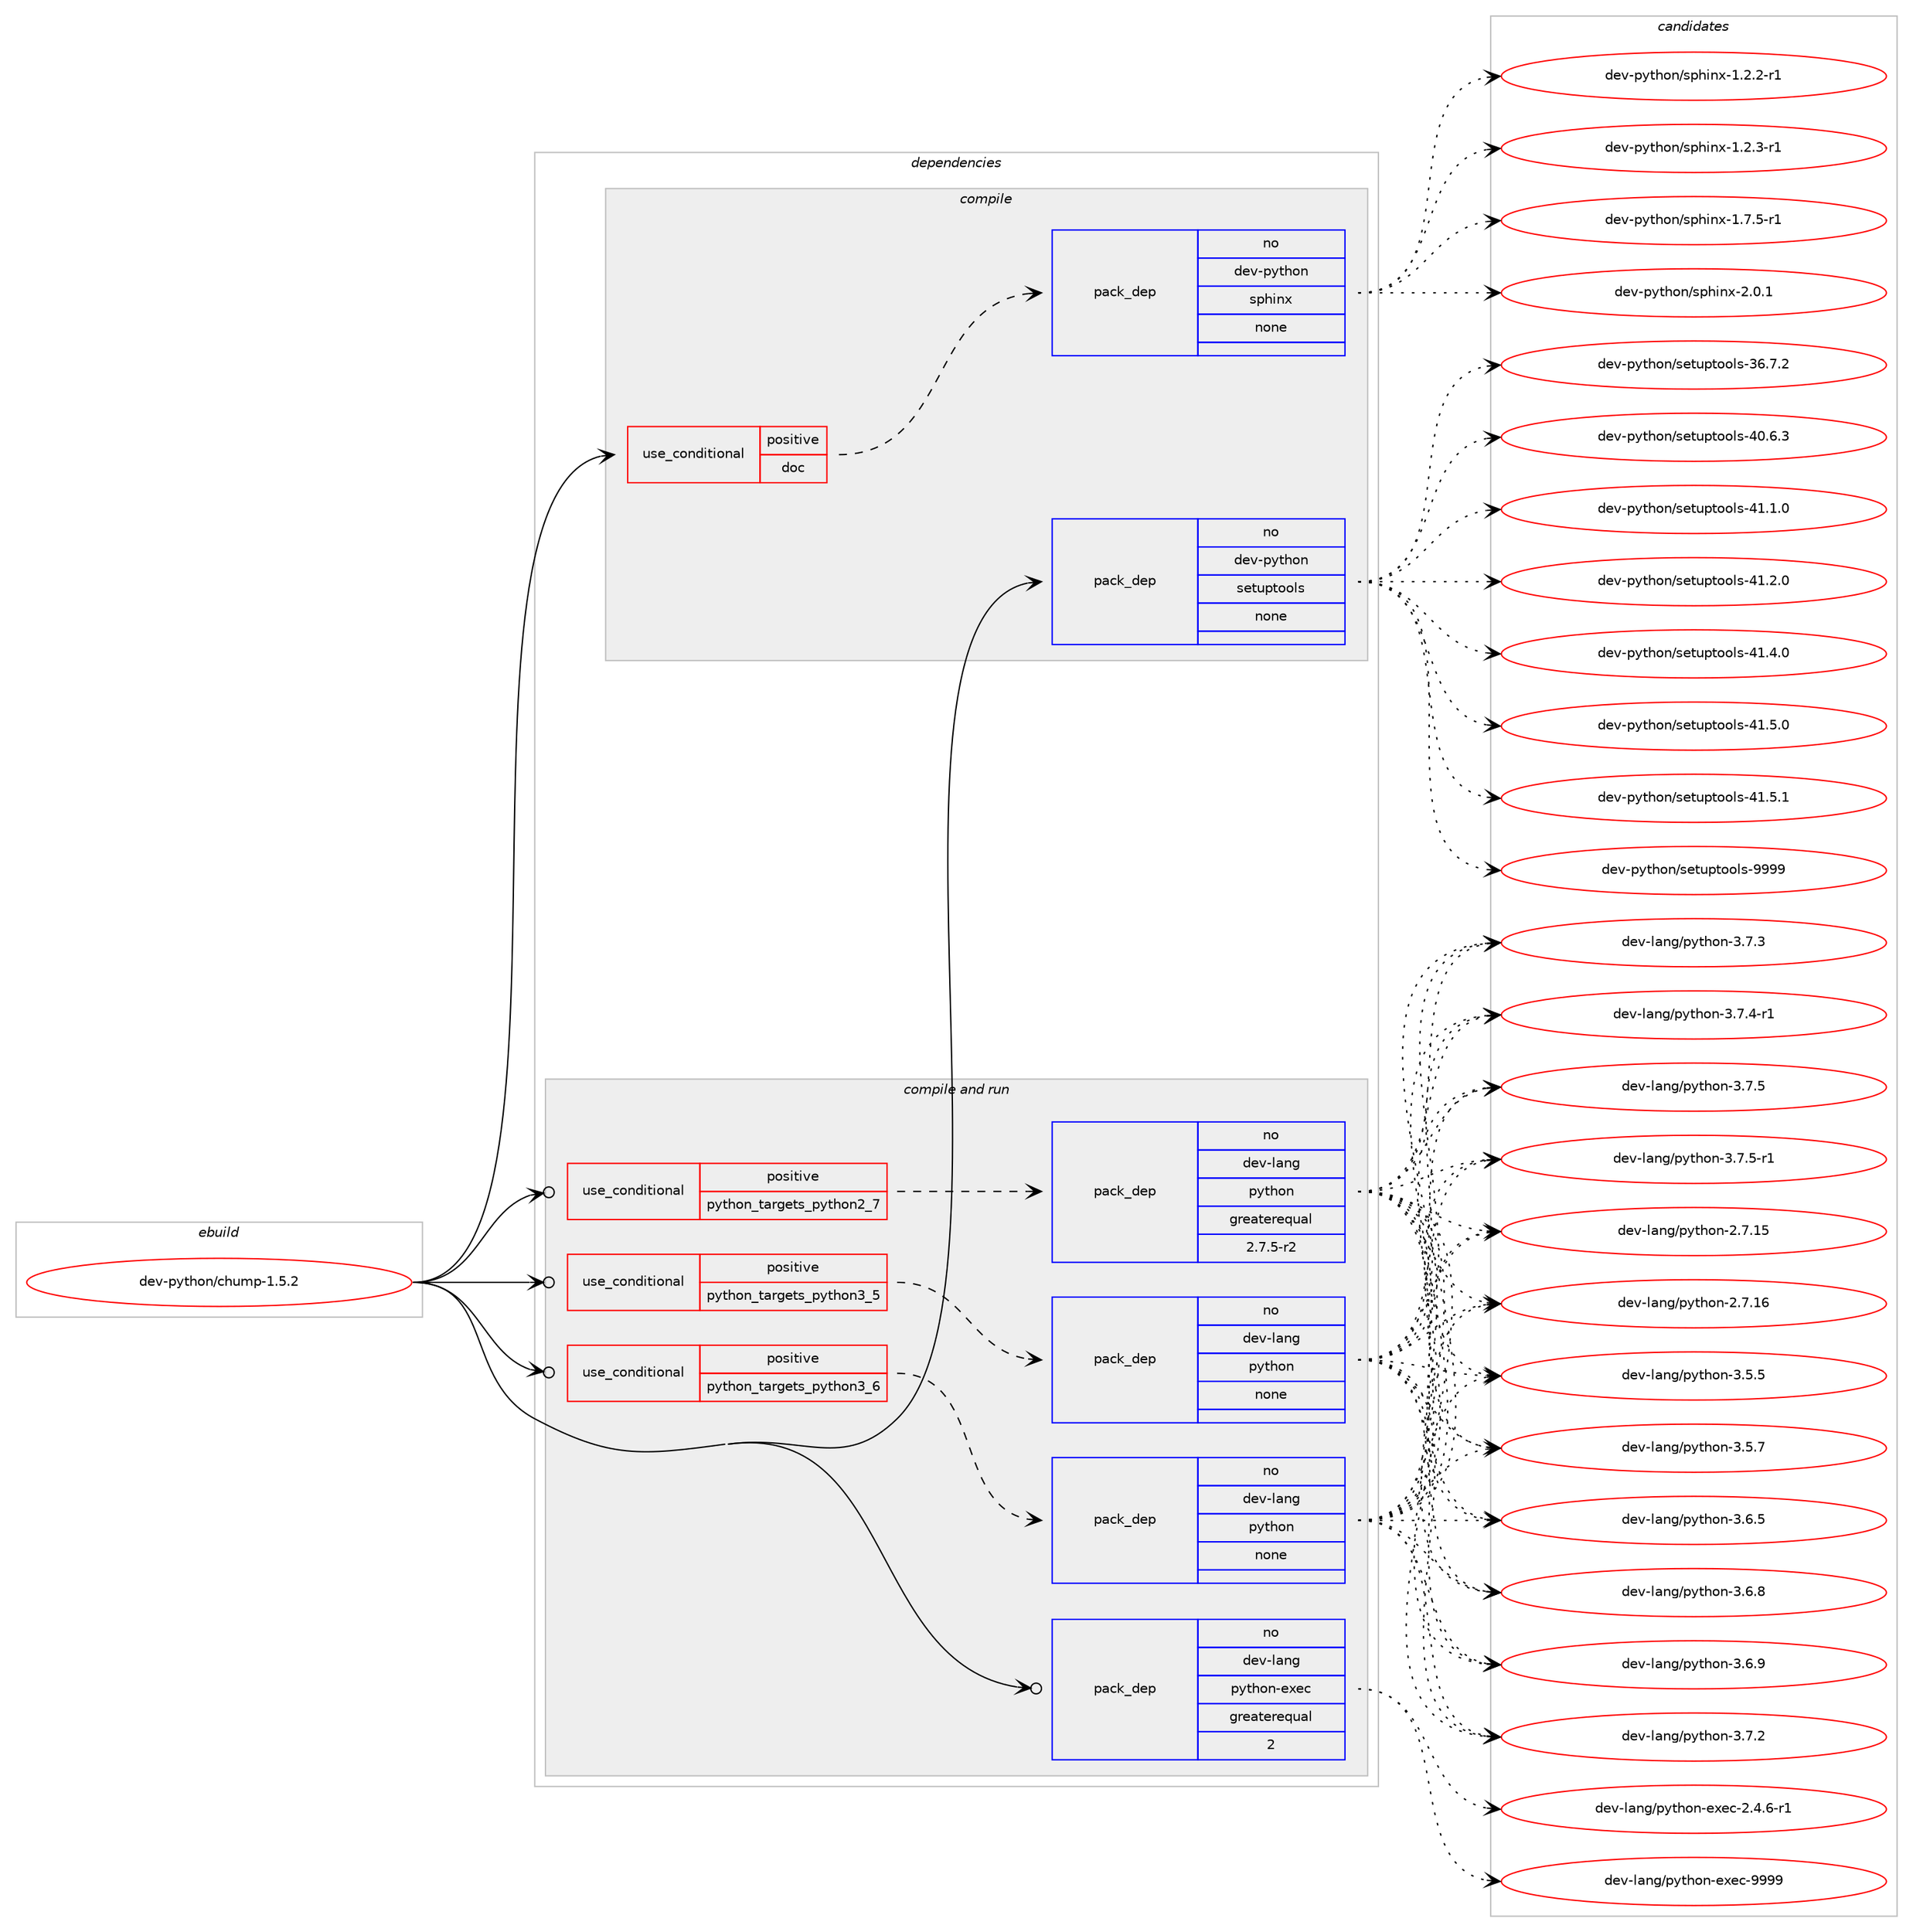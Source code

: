 digraph prolog {

# *************
# Graph options
# *************

newrank=true;
concentrate=true;
compound=true;
graph [rankdir=LR,fontname=Helvetica,fontsize=10,ranksep=1.5];#, ranksep=2.5, nodesep=0.2];
edge  [arrowhead=vee];
node  [fontname=Helvetica,fontsize=10];

# **********
# The ebuild
# **********

subgraph cluster_leftcol {
color=gray;
rank=same;
label=<<i>ebuild</i>>;
id [label="dev-python/chump-1.5.2", color=red, width=4, href="../dev-python/chump-1.5.2.svg"];
}

# ****************
# The dependencies
# ****************

subgraph cluster_midcol {
color=gray;
label=<<i>dependencies</i>>;
subgraph cluster_compile {
fillcolor="#eeeeee";
style=filled;
label=<<i>compile</i>>;
subgraph cond137494 {
dependency598825 [label=<<TABLE BORDER="0" CELLBORDER="1" CELLSPACING="0" CELLPADDING="4"><TR><TD ROWSPAN="3" CELLPADDING="10">use_conditional</TD></TR><TR><TD>positive</TD></TR><TR><TD>doc</TD></TR></TABLE>>, shape=none, color=red];
subgraph pack449552 {
dependency598826 [label=<<TABLE BORDER="0" CELLBORDER="1" CELLSPACING="0" CELLPADDING="4" WIDTH="220"><TR><TD ROWSPAN="6" CELLPADDING="30">pack_dep</TD></TR><TR><TD WIDTH="110">no</TD></TR><TR><TD>dev-python</TD></TR><TR><TD>sphinx</TD></TR><TR><TD>none</TD></TR><TR><TD></TD></TR></TABLE>>, shape=none, color=blue];
}
dependency598825:e -> dependency598826:w [weight=20,style="dashed",arrowhead="vee"];
}
id:e -> dependency598825:w [weight=20,style="solid",arrowhead="vee"];
subgraph pack449553 {
dependency598827 [label=<<TABLE BORDER="0" CELLBORDER="1" CELLSPACING="0" CELLPADDING="4" WIDTH="220"><TR><TD ROWSPAN="6" CELLPADDING="30">pack_dep</TD></TR><TR><TD WIDTH="110">no</TD></TR><TR><TD>dev-python</TD></TR><TR><TD>setuptools</TD></TR><TR><TD>none</TD></TR><TR><TD></TD></TR></TABLE>>, shape=none, color=blue];
}
id:e -> dependency598827:w [weight=20,style="solid",arrowhead="vee"];
}
subgraph cluster_compileandrun {
fillcolor="#eeeeee";
style=filled;
label=<<i>compile and run</i>>;
subgraph cond137495 {
dependency598828 [label=<<TABLE BORDER="0" CELLBORDER="1" CELLSPACING="0" CELLPADDING="4"><TR><TD ROWSPAN="3" CELLPADDING="10">use_conditional</TD></TR><TR><TD>positive</TD></TR><TR><TD>python_targets_python2_7</TD></TR></TABLE>>, shape=none, color=red];
subgraph pack449554 {
dependency598829 [label=<<TABLE BORDER="0" CELLBORDER="1" CELLSPACING="0" CELLPADDING="4" WIDTH="220"><TR><TD ROWSPAN="6" CELLPADDING="30">pack_dep</TD></TR><TR><TD WIDTH="110">no</TD></TR><TR><TD>dev-lang</TD></TR><TR><TD>python</TD></TR><TR><TD>greaterequal</TD></TR><TR><TD>2.7.5-r2</TD></TR></TABLE>>, shape=none, color=blue];
}
dependency598828:e -> dependency598829:w [weight=20,style="dashed",arrowhead="vee"];
}
id:e -> dependency598828:w [weight=20,style="solid",arrowhead="odotvee"];
subgraph cond137496 {
dependency598830 [label=<<TABLE BORDER="0" CELLBORDER="1" CELLSPACING="0" CELLPADDING="4"><TR><TD ROWSPAN="3" CELLPADDING="10">use_conditional</TD></TR><TR><TD>positive</TD></TR><TR><TD>python_targets_python3_5</TD></TR></TABLE>>, shape=none, color=red];
subgraph pack449555 {
dependency598831 [label=<<TABLE BORDER="0" CELLBORDER="1" CELLSPACING="0" CELLPADDING="4" WIDTH="220"><TR><TD ROWSPAN="6" CELLPADDING="30">pack_dep</TD></TR><TR><TD WIDTH="110">no</TD></TR><TR><TD>dev-lang</TD></TR><TR><TD>python</TD></TR><TR><TD>none</TD></TR><TR><TD></TD></TR></TABLE>>, shape=none, color=blue];
}
dependency598830:e -> dependency598831:w [weight=20,style="dashed",arrowhead="vee"];
}
id:e -> dependency598830:w [weight=20,style="solid",arrowhead="odotvee"];
subgraph cond137497 {
dependency598832 [label=<<TABLE BORDER="0" CELLBORDER="1" CELLSPACING="0" CELLPADDING="4"><TR><TD ROWSPAN="3" CELLPADDING="10">use_conditional</TD></TR><TR><TD>positive</TD></TR><TR><TD>python_targets_python3_6</TD></TR></TABLE>>, shape=none, color=red];
subgraph pack449556 {
dependency598833 [label=<<TABLE BORDER="0" CELLBORDER="1" CELLSPACING="0" CELLPADDING="4" WIDTH="220"><TR><TD ROWSPAN="6" CELLPADDING="30">pack_dep</TD></TR><TR><TD WIDTH="110">no</TD></TR><TR><TD>dev-lang</TD></TR><TR><TD>python</TD></TR><TR><TD>none</TD></TR><TR><TD></TD></TR></TABLE>>, shape=none, color=blue];
}
dependency598832:e -> dependency598833:w [weight=20,style="dashed",arrowhead="vee"];
}
id:e -> dependency598832:w [weight=20,style="solid",arrowhead="odotvee"];
subgraph pack449557 {
dependency598834 [label=<<TABLE BORDER="0" CELLBORDER="1" CELLSPACING="0" CELLPADDING="4" WIDTH="220"><TR><TD ROWSPAN="6" CELLPADDING="30">pack_dep</TD></TR><TR><TD WIDTH="110">no</TD></TR><TR><TD>dev-lang</TD></TR><TR><TD>python-exec</TD></TR><TR><TD>greaterequal</TD></TR><TR><TD>2</TD></TR></TABLE>>, shape=none, color=blue];
}
id:e -> dependency598834:w [weight=20,style="solid",arrowhead="odotvee"];
}
subgraph cluster_run {
fillcolor="#eeeeee";
style=filled;
label=<<i>run</i>>;
}
}

# **************
# The candidates
# **************

subgraph cluster_choices {
rank=same;
color=gray;
label=<<i>candidates</i>>;

subgraph choice449552 {
color=black;
nodesep=1;
choice10010111845112121116104111110471151121041051101204549465046504511449 [label="dev-python/sphinx-1.2.2-r1", color=red, width=4,href="../dev-python/sphinx-1.2.2-r1.svg"];
choice10010111845112121116104111110471151121041051101204549465046514511449 [label="dev-python/sphinx-1.2.3-r1", color=red, width=4,href="../dev-python/sphinx-1.2.3-r1.svg"];
choice10010111845112121116104111110471151121041051101204549465546534511449 [label="dev-python/sphinx-1.7.5-r1", color=red, width=4,href="../dev-python/sphinx-1.7.5-r1.svg"];
choice1001011184511212111610411111047115112104105110120455046484649 [label="dev-python/sphinx-2.0.1", color=red, width=4,href="../dev-python/sphinx-2.0.1.svg"];
dependency598826:e -> choice10010111845112121116104111110471151121041051101204549465046504511449:w [style=dotted,weight="100"];
dependency598826:e -> choice10010111845112121116104111110471151121041051101204549465046514511449:w [style=dotted,weight="100"];
dependency598826:e -> choice10010111845112121116104111110471151121041051101204549465546534511449:w [style=dotted,weight="100"];
dependency598826:e -> choice1001011184511212111610411111047115112104105110120455046484649:w [style=dotted,weight="100"];
}
subgraph choice449553 {
color=black;
nodesep=1;
choice100101118451121211161041111104711510111611711211611111110811545515446554650 [label="dev-python/setuptools-36.7.2", color=red, width=4,href="../dev-python/setuptools-36.7.2.svg"];
choice100101118451121211161041111104711510111611711211611111110811545524846544651 [label="dev-python/setuptools-40.6.3", color=red, width=4,href="../dev-python/setuptools-40.6.3.svg"];
choice100101118451121211161041111104711510111611711211611111110811545524946494648 [label="dev-python/setuptools-41.1.0", color=red, width=4,href="../dev-python/setuptools-41.1.0.svg"];
choice100101118451121211161041111104711510111611711211611111110811545524946504648 [label="dev-python/setuptools-41.2.0", color=red, width=4,href="../dev-python/setuptools-41.2.0.svg"];
choice100101118451121211161041111104711510111611711211611111110811545524946524648 [label="dev-python/setuptools-41.4.0", color=red, width=4,href="../dev-python/setuptools-41.4.0.svg"];
choice100101118451121211161041111104711510111611711211611111110811545524946534648 [label="dev-python/setuptools-41.5.0", color=red, width=4,href="../dev-python/setuptools-41.5.0.svg"];
choice100101118451121211161041111104711510111611711211611111110811545524946534649 [label="dev-python/setuptools-41.5.1", color=red, width=4,href="../dev-python/setuptools-41.5.1.svg"];
choice10010111845112121116104111110471151011161171121161111111081154557575757 [label="dev-python/setuptools-9999", color=red, width=4,href="../dev-python/setuptools-9999.svg"];
dependency598827:e -> choice100101118451121211161041111104711510111611711211611111110811545515446554650:w [style=dotted,weight="100"];
dependency598827:e -> choice100101118451121211161041111104711510111611711211611111110811545524846544651:w [style=dotted,weight="100"];
dependency598827:e -> choice100101118451121211161041111104711510111611711211611111110811545524946494648:w [style=dotted,weight="100"];
dependency598827:e -> choice100101118451121211161041111104711510111611711211611111110811545524946504648:w [style=dotted,weight="100"];
dependency598827:e -> choice100101118451121211161041111104711510111611711211611111110811545524946524648:w [style=dotted,weight="100"];
dependency598827:e -> choice100101118451121211161041111104711510111611711211611111110811545524946534648:w [style=dotted,weight="100"];
dependency598827:e -> choice100101118451121211161041111104711510111611711211611111110811545524946534649:w [style=dotted,weight="100"];
dependency598827:e -> choice10010111845112121116104111110471151011161171121161111111081154557575757:w [style=dotted,weight="100"];
}
subgraph choice449554 {
color=black;
nodesep=1;
choice10010111845108971101034711212111610411111045504655464953 [label="dev-lang/python-2.7.15", color=red, width=4,href="../dev-lang/python-2.7.15.svg"];
choice10010111845108971101034711212111610411111045504655464954 [label="dev-lang/python-2.7.16", color=red, width=4,href="../dev-lang/python-2.7.16.svg"];
choice100101118451089711010347112121116104111110455146534653 [label="dev-lang/python-3.5.5", color=red, width=4,href="../dev-lang/python-3.5.5.svg"];
choice100101118451089711010347112121116104111110455146534655 [label="dev-lang/python-3.5.7", color=red, width=4,href="../dev-lang/python-3.5.7.svg"];
choice100101118451089711010347112121116104111110455146544653 [label="dev-lang/python-3.6.5", color=red, width=4,href="../dev-lang/python-3.6.5.svg"];
choice100101118451089711010347112121116104111110455146544656 [label="dev-lang/python-3.6.8", color=red, width=4,href="../dev-lang/python-3.6.8.svg"];
choice100101118451089711010347112121116104111110455146544657 [label="dev-lang/python-3.6.9", color=red, width=4,href="../dev-lang/python-3.6.9.svg"];
choice100101118451089711010347112121116104111110455146554650 [label="dev-lang/python-3.7.2", color=red, width=4,href="../dev-lang/python-3.7.2.svg"];
choice100101118451089711010347112121116104111110455146554651 [label="dev-lang/python-3.7.3", color=red, width=4,href="../dev-lang/python-3.7.3.svg"];
choice1001011184510897110103471121211161041111104551465546524511449 [label="dev-lang/python-3.7.4-r1", color=red, width=4,href="../dev-lang/python-3.7.4-r1.svg"];
choice100101118451089711010347112121116104111110455146554653 [label="dev-lang/python-3.7.5", color=red, width=4,href="../dev-lang/python-3.7.5.svg"];
choice1001011184510897110103471121211161041111104551465546534511449 [label="dev-lang/python-3.7.5-r1", color=red, width=4,href="../dev-lang/python-3.7.5-r1.svg"];
dependency598829:e -> choice10010111845108971101034711212111610411111045504655464953:w [style=dotted,weight="100"];
dependency598829:e -> choice10010111845108971101034711212111610411111045504655464954:w [style=dotted,weight="100"];
dependency598829:e -> choice100101118451089711010347112121116104111110455146534653:w [style=dotted,weight="100"];
dependency598829:e -> choice100101118451089711010347112121116104111110455146534655:w [style=dotted,weight="100"];
dependency598829:e -> choice100101118451089711010347112121116104111110455146544653:w [style=dotted,weight="100"];
dependency598829:e -> choice100101118451089711010347112121116104111110455146544656:w [style=dotted,weight="100"];
dependency598829:e -> choice100101118451089711010347112121116104111110455146544657:w [style=dotted,weight="100"];
dependency598829:e -> choice100101118451089711010347112121116104111110455146554650:w [style=dotted,weight="100"];
dependency598829:e -> choice100101118451089711010347112121116104111110455146554651:w [style=dotted,weight="100"];
dependency598829:e -> choice1001011184510897110103471121211161041111104551465546524511449:w [style=dotted,weight="100"];
dependency598829:e -> choice100101118451089711010347112121116104111110455146554653:w [style=dotted,weight="100"];
dependency598829:e -> choice1001011184510897110103471121211161041111104551465546534511449:w [style=dotted,weight="100"];
}
subgraph choice449555 {
color=black;
nodesep=1;
choice10010111845108971101034711212111610411111045504655464953 [label="dev-lang/python-2.7.15", color=red, width=4,href="../dev-lang/python-2.7.15.svg"];
choice10010111845108971101034711212111610411111045504655464954 [label="dev-lang/python-2.7.16", color=red, width=4,href="../dev-lang/python-2.7.16.svg"];
choice100101118451089711010347112121116104111110455146534653 [label="dev-lang/python-3.5.5", color=red, width=4,href="../dev-lang/python-3.5.5.svg"];
choice100101118451089711010347112121116104111110455146534655 [label="dev-lang/python-3.5.7", color=red, width=4,href="../dev-lang/python-3.5.7.svg"];
choice100101118451089711010347112121116104111110455146544653 [label="dev-lang/python-3.6.5", color=red, width=4,href="../dev-lang/python-3.6.5.svg"];
choice100101118451089711010347112121116104111110455146544656 [label="dev-lang/python-3.6.8", color=red, width=4,href="../dev-lang/python-3.6.8.svg"];
choice100101118451089711010347112121116104111110455146544657 [label="dev-lang/python-3.6.9", color=red, width=4,href="../dev-lang/python-3.6.9.svg"];
choice100101118451089711010347112121116104111110455146554650 [label="dev-lang/python-3.7.2", color=red, width=4,href="../dev-lang/python-3.7.2.svg"];
choice100101118451089711010347112121116104111110455146554651 [label="dev-lang/python-3.7.3", color=red, width=4,href="../dev-lang/python-3.7.3.svg"];
choice1001011184510897110103471121211161041111104551465546524511449 [label="dev-lang/python-3.7.4-r1", color=red, width=4,href="../dev-lang/python-3.7.4-r1.svg"];
choice100101118451089711010347112121116104111110455146554653 [label="dev-lang/python-3.7.5", color=red, width=4,href="../dev-lang/python-3.7.5.svg"];
choice1001011184510897110103471121211161041111104551465546534511449 [label="dev-lang/python-3.7.5-r1", color=red, width=4,href="../dev-lang/python-3.7.5-r1.svg"];
dependency598831:e -> choice10010111845108971101034711212111610411111045504655464953:w [style=dotted,weight="100"];
dependency598831:e -> choice10010111845108971101034711212111610411111045504655464954:w [style=dotted,weight="100"];
dependency598831:e -> choice100101118451089711010347112121116104111110455146534653:w [style=dotted,weight="100"];
dependency598831:e -> choice100101118451089711010347112121116104111110455146534655:w [style=dotted,weight="100"];
dependency598831:e -> choice100101118451089711010347112121116104111110455146544653:w [style=dotted,weight="100"];
dependency598831:e -> choice100101118451089711010347112121116104111110455146544656:w [style=dotted,weight="100"];
dependency598831:e -> choice100101118451089711010347112121116104111110455146544657:w [style=dotted,weight="100"];
dependency598831:e -> choice100101118451089711010347112121116104111110455146554650:w [style=dotted,weight="100"];
dependency598831:e -> choice100101118451089711010347112121116104111110455146554651:w [style=dotted,weight="100"];
dependency598831:e -> choice1001011184510897110103471121211161041111104551465546524511449:w [style=dotted,weight="100"];
dependency598831:e -> choice100101118451089711010347112121116104111110455146554653:w [style=dotted,weight="100"];
dependency598831:e -> choice1001011184510897110103471121211161041111104551465546534511449:w [style=dotted,weight="100"];
}
subgraph choice449556 {
color=black;
nodesep=1;
choice10010111845108971101034711212111610411111045504655464953 [label="dev-lang/python-2.7.15", color=red, width=4,href="../dev-lang/python-2.7.15.svg"];
choice10010111845108971101034711212111610411111045504655464954 [label="dev-lang/python-2.7.16", color=red, width=4,href="../dev-lang/python-2.7.16.svg"];
choice100101118451089711010347112121116104111110455146534653 [label="dev-lang/python-3.5.5", color=red, width=4,href="../dev-lang/python-3.5.5.svg"];
choice100101118451089711010347112121116104111110455146534655 [label="dev-lang/python-3.5.7", color=red, width=4,href="../dev-lang/python-3.5.7.svg"];
choice100101118451089711010347112121116104111110455146544653 [label="dev-lang/python-3.6.5", color=red, width=4,href="../dev-lang/python-3.6.5.svg"];
choice100101118451089711010347112121116104111110455146544656 [label="dev-lang/python-3.6.8", color=red, width=4,href="../dev-lang/python-3.6.8.svg"];
choice100101118451089711010347112121116104111110455146544657 [label="dev-lang/python-3.6.9", color=red, width=4,href="../dev-lang/python-3.6.9.svg"];
choice100101118451089711010347112121116104111110455146554650 [label="dev-lang/python-3.7.2", color=red, width=4,href="../dev-lang/python-3.7.2.svg"];
choice100101118451089711010347112121116104111110455146554651 [label="dev-lang/python-3.7.3", color=red, width=4,href="../dev-lang/python-3.7.3.svg"];
choice1001011184510897110103471121211161041111104551465546524511449 [label="dev-lang/python-3.7.4-r1", color=red, width=4,href="../dev-lang/python-3.7.4-r1.svg"];
choice100101118451089711010347112121116104111110455146554653 [label="dev-lang/python-3.7.5", color=red, width=4,href="../dev-lang/python-3.7.5.svg"];
choice1001011184510897110103471121211161041111104551465546534511449 [label="dev-lang/python-3.7.5-r1", color=red, width=4,href="../dev-lang/python-3.7.5-r1.svg"];
dependency598833:e -> choice10010111845108971101034711212111610411111045504655464953:w [style=dotted,weight="100"];
dependency598833:e -> choice10010111845108971101034711212111610411111045504655464954:w [style=dotted,weight="100"];
dependency598833:e -> choice100101118451089711010347112121116104111110455146534653:w [style=dotted,weight="100"];
dependency598833:e -> choice100101118451089711010347112121116104111110455146534655:w [style=dotted,weight="100"];
dependency598833:e -> choice100101118451089711010347112121116104111110455146544653:w [style=dotted,weight="100"];
dependency598833:e -> choice100101118451089711010347112121116104111110455146544656:w [style=dotted,weight="100"];
dependency598833:e -> choice100101118451089711010347112121116104111110455146544657:w [style=dotted,weight="100"];
dependency598833:e -> choice100101118451089711010347112121116104111110455146554650:w [style=dotted,weight="100"];
dependency598833:e -> choice100101118451089711010347112121116104111110455146554651:w [style=dotted,weight="100"];
dependency598833:e -> choice1001011184510897110103471121211161041111104551465546524511449:w [style=dotted,weight="100"];
dependency598833:e -> choice100101118451089711010347112121116104111110455146554653:w [style=dotted,weight="100"];
dependency598833:e -> choice1001011184510897110103471121211161041111104551465546534511449:w [style=dotted,weight="100"];
}
subgraph choice449557 {
color=black;
nodesep=1;
choice10010111845108971101034711212111610411111045101120101994550465246544511449 [label="dev-lang/python-exec-2.4.6-r1", color=red, width=4,href="../dev-lang/python-exec-2.4.6-r1.svg"];
choice10010111845108971101034711212111610411111045101120101994557575757 [label="dev-lang/python-exec-9999", color=red, width=4,href="../dev-lang/python-exec-9999.svg"];
dependency598834:e -> choice10010111845108971101034711212111610411111045101120101994550465246544511449:w [style=dotted,weight="100"];
dependency598834:e -> choice10010111845108971101034711212111610411111045101120101994557575757:w [style=dotted,weight="100"];
}
}

}
